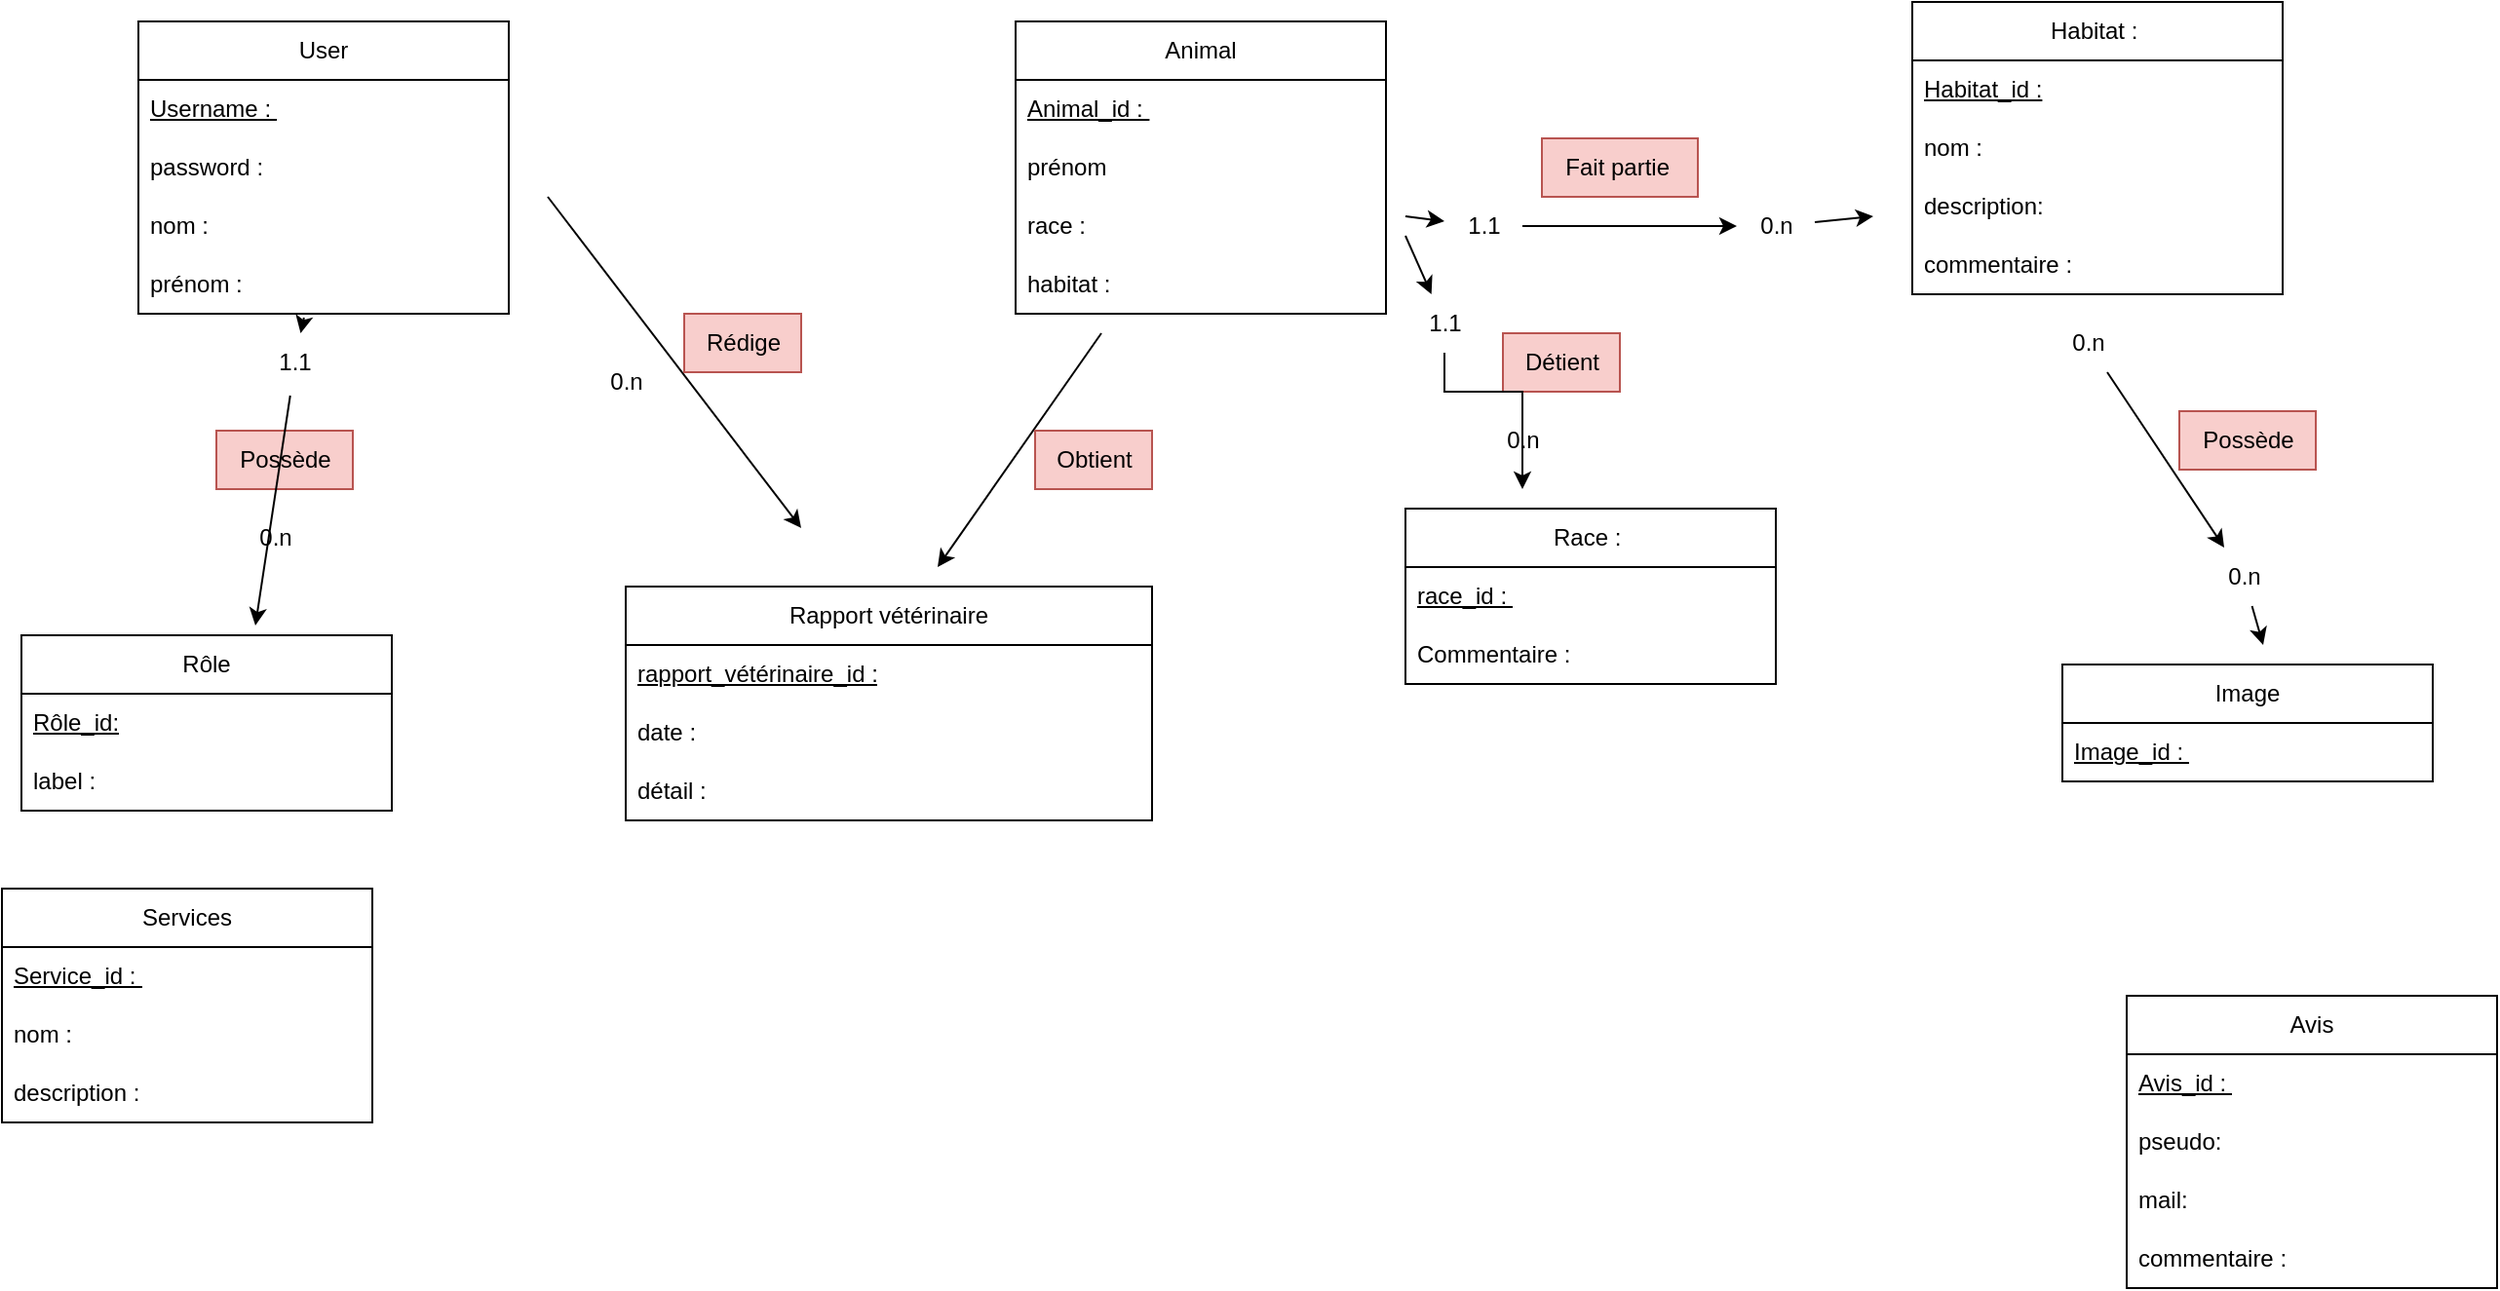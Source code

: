 <mxfile version="24.5.3" type="device">
  <diagram name="Page-1" id="K81ZPI2hyclE3AJ_CSLl">
    <mxGraphModel dx="2261" dy="788" grid="1" gridSize="10" guides="1" tooltips="1" connect="1" arrows="1" fold="1" page="1" pageScale="1" pageWidth="827" pageHeight="1169" math="0" shadow="0">
      <root>
        <mxCell id="0" />
        <mxCell id="1" parent="0" />
        <mxCell id="RNrrS0BNje6hdTuw2Czp-10" value="User" style="swimlane;fontStyle=0;childLayout=stackLayout;horizontal=1;startSize=30;horizontalStack=0;resizeParent=1;resizeParentMax=0;resizeLast=0;collapsible=1;marginBottom=0;whiteSpace=wrap;html=1;" parent="1" vertex="1">
          <mxGeometry x="-160" y="20" width="190" height="150" as="geometry" />
        </mxCell>
        <mxCell id="RNrrS0BNje6hdTuw2Czp-11" value="&lt;u&gt;Username :&amp;nbsp;&lt;/u&gt;" style="text;strokeColor=none;fillColor=none;align=left;verticalAlign=middle;spacingLeft=4;spacingRight=4;overflow=hidden;points=[[0,0.5],[1,0.5]];portConstraint=eastwest;rotatable=0;whiteSpace=wrap;html=1;" parent="RNrrS0BNje6hdTuw2Czp-10" vertex="1">
          <mxGeometry y="30" width="190" height="30" as="geometry" />
        </mxCell>
        <mxCell id="RNrrS0BNje6hdTuw2Czp-12" value="password :&amp;nbsp;" style="text;strokeColor=none;fillColor=none;align=left;verticalAlign=middle;spacingLeft=4;spacingRight=4;overflow=hidden;points=[[0,0.5],[1,0.5]];portConstraint=eastwest;rotatable=0;whiteSpace=wrap;html=1;" parent="RNrrS0BNje6hdTuw2Czp-10" vertex="1">
          <mxGeometry y="60" width="190" height="30" as="geometry" />
        </mxCell>
        <mxCell id="RNrrS0BNje6hdTuw2Czp-13" value="nom :&amp;nbsp;" style="text;strokeColor=none;fillColor=none;align=left;verticalAlign=middle;spacingLeft=4;spacingRight=4;overflow=hidden;points=[[0,0.5],[1,0.5]];portConstraint=eastwest;rotatable=0;whiteSpace=wrap;html=1;" parent="RNrrS0BNje6hdTuw2Czp-10" vertex="1">
          <mxGeometry y="90" width="190" height="30" as="geometry" />
        </mxCell>
        <mxCell id="RNrrS0BNje6hdTuw2Czp-15" value="prénom :&amp;nbsp;" style="text;strokeColor=none;fillColor=none;align=left;verticalAlign=middle;spacingLeft=4;spacingRight=4;overflow=hidden;points=[[0,0.5],[1,0.5]];portConstraint=eastwest;rotatable=0;whiteSpace=wrap;html=1;" parent="RNrrS0BNje6hdTuw2Czp-10" vertex="1">
          <mxGeometry y="120" width="190" height="30" as="geometry" />
        </mxCell>
        <mxCell id="RNrrS0BNje6hdTuw2Czp-17" value="Rôle" style="swimlane;fontStyle=0;childLayout=stackLayout;horizontal=1;startSize=30;horizontalStack=0;resizeParent=1;resizeParentMax=0;resizeLast=0;collapsible=1;marginBottom=0;whiteSpace=wrap;html=1;" parent="1" vertex="1">
          <mxGeometry x="-220" y="335" width="190" height="90" as="geometry" />
        </mxCell>
        <mxCell id="RNrrS0BNje6hdTuw2Czp-18" value="&lt;u&gt;Rôle_id:&lt;/u&gt;" style="text;strokeColor=none;fillColor=none;align=left;verticalAlign=middle;spacingLeft=4;spacingRight=4;overflow=hidden;points=[[0,0.5],[1,0.5]];portConstraint=eastwest;rotatable=0;whiteSpace=wrap;html=1;" parent="RNrrS0BNje6hdTuw2Czp-17" vertex="1">
          <mxGeometry y="30" width="190" height="30" as="geometry" />
        </mxCell>
        <mxCell id="RNrrS0BNje6hdTuw2Czp-19" value="label :" style="text;strokeColor=none;fillColor=none;align=left;verticalAlign=middle;spacingLeft=4;spacingRight=4;overflow=hidden;points=[[0,0.5],[1,0.5]];portConstraint=eastwest;rotatable=0;whiteSpace=wrap;html=1;" parent="RNrrS0BNje6hdTuw2Czp-17" vertex="1">
          <mxGeometry y="60" width="190" height="30" as="geometry" />
        </mxCell>
        <mxCell id="RNrrS0BNje6hdTuw2Czp-22" value="Habitat :&amp;nbsp;" style="swimlane;fontStyle=0;childLayout=stackLayout;horizontal=1;startSize=30;horizontalStack=0;resizeParent=1;resizeParentMax=0;resizeLast=0;collapsible=1;marginBottom=0;whiteSpace=wrap;html=1;" parent="1" vertex="1">
          <mxGeometry x="750" y="10" width="190" height="150" as="geometry" />
        </mxCell>
        <mxCell id="RNrrS0BNje6hdTuw2Czp-23" value="&lt;u&gt;Habitat_id :&lt;/u&gt;" style="text;strokeColor=none;fillColor=none;align=left;verticalAlign=middle;spacingLeft=4;spacingRight=4;overflow=hidden;points=[[0,0.5],[1,0.5]];portConstraint=eastwest;rotatable=0;whiteSpace=wrap;html=1;" parent="RNrrS0BNje6hdTuw2Czp-22" vertex="1">
          <mxGeometry y="30" width="190" height="30" as="geometry" />
        </mxCell>
        <mxCell id="RNrrS0BNje6hdTuw2Czp-24" value="nom :&amp;nbsp;" style="text;strokeColor=none;fillColor=none;align=left;verticalAlign=middle;spacingLeft=4;spacingRight=4;overflow=hidden;points=[[0,0.5],[1,0.5]];portConstraint=eastwest;rotatable=0;whiteSpace=wrap;html=1;" parent="RNrrS0BNje6hdTuw2Czp-22" vertex="1">
          <mxGeometry y="60" width="190" height="30" as="geometry" />
        </mxCell>
        <mxCell id="RNrrS0BNje6hdTuw2Czp-25" value="description:&amp;nbsp;" style="text;strokeColor=none;fillColor=none;align=left;verticalAlign=middle;spacingLeft=4;spacingRight=4;overflow=hidden;points=[[0,0.5],[1,0.5]];portConstraint=eastwest;rotatable=0;whiteSpace=wrap;html=1;" parent="RNrrS0BNje6hdTuw2Czp-22" vertex="1">
          <mxGeometry y="90" width="190" height="30" as="geometry" />
        </mxCell>
        <mxCell id="RNrrS0BNje6hdTuw2Czp-26" value="commentaire :&amp;nbsp;" style="text;strokeColor=none;fillColor=none;align=left;verticalAlign=middle;spacingLeft=4;spacingRight=4;overflow=hidden;points=[[0,0.5],[1,0.5]];portConstraint=eastwest;rotatable=0;whiteSpace=wrap;html=1;" parent="RNrrS0BNje6hdTuw2Czp-22" vertex="1">
          <mxGeometry y="120" width="190" height="30" as="geometry" />
        </mxCell>
        <mxCell id="RNrrS0BNje6hdTuw2Czp-27" value="Animal" style="swimlane;fontStyle=0;childLayout=stackLayout;horizontal=1;startSize=30;horizontalStack=0;resizeParent=1;resizeParentMax=0;resizeLast=0;collapsible=1;marginBottom=0;whiteSpace=wrap;html=1;" parent="1" vertex="1">
          <mxGeometry x="290" y="20" width="190" height="150" as="geometry" />
        </mxCell>
        <mxCell id="RNrrS0BNje6hdTuw2Czp-28" value="&lt;u&gt;Animal_id :&amp;nbsp;&lt;/u&gt;" style="text;strokeColor=none;fillColor=none;align=left;verticalAlign=middle;spacingLeft=4;spacingRight=4;overflow=hidden;points=[[0,0.5],[1,0.5]];portConstraint=eastwest;rotatable=0;whiteSpace=wrap;html=1;" parent="RNrrS0BNje6hdTuw2Czp-27" vertex="1">
          <mxGeometry y="30" width="190" height="30" as="geometry" />
        </mxCell>
        <mxCell id="RNrrS0BNje6hdTuw2Czp-29" value="prénom" style="text;strokeColor=none;fillColor=none;align=left;verticalAlign=middle;spacingLeft=4;spacingRight=4;overflow=hidden;points=[[0,0.5],[1,0.5]];portConstraint=eastwest;rotatable=0;whiteSpace=wrap;html=1;" parent="RNrrS0BNje6hdTuw2Czp-27" vertex="1">
          <mxGeometry y="60" width="190" height="30" as="geometry" />
        </mxCell>
        <mxCell id="RNrrS0BNje6hdTuw2Czp-30" value="race :&amp;nbsp;" style="text;strokeColor=none;fillColor=none;align=left;verticalAlign=middle;spacingLeft=4;spacingRight=4;overflow=hidden;points=[[0,0.5],[1,0.5]];portConstraint=eastwest;rotatable=0;whiteSpace=wrap;html=1;" parent="RNrrS0BNje6hdTuw2Czp-27" vertex="1">
          <mxGeometry y="90" width="190" height="30" as="geometry" />
        </mxCell>
        <mxCell id="RNrrS0BNje6hdTuw2Czp-31" value="habitat :&amp;nbsp;" style="text;strokeColor=none;fillColor=none;align=left;verticalAlign=middle;spacingLeft=4;spacingRight=4;overflow=hidden;points=[[0,0.5],[1,0.5]];portConstraint=eastwest;rotatable=0;whiteSpace=wrap;html=1;" parent="RNrrS0BNje6hdTuw2Czp-27" vertex="1">
          <mxGeometry y="120" width="190" height="30" as="geometry" />
        </mxCell>
        <mxCell id="RNrrS0BNje6hdTuw2Czp-41" value="Image" style="swimlane;fontStyle=0;childLayout=stackLayout;horizontal=1;startSize=30;horizontalStack=0;resizeParent=1;resizeParentMax=0;resizeLast=0;collapsible=1;marginBottom=0;whiteSpace=wrap;html=1;" parent="1" vertex="1">
          <mxGeometry x="827" y="350" width="190" height="60" as="geometry" />
        </mxCell>
        <mxCell id="RNrrS0BNje6hdTuw2Czp-42" value="&lt;u&gt;Image_id :&amp;nbsp;&lt;/u&gt;" style="text;strokeColor=none;fillColor=none;align=left;verticalAlign=middle;spacingLeft=4;spacingRight=4;overflow=hidden;points=[[0,0.5],[1,0.5]];portConstraint=eastwest;rotatable=0;whiteSpace=wrap;html=1;" parent="RNrrS0BNje6hdTuw2Czp-41" vertex="1">
          <mxGeometry y="30" width="190" height="30" as="geometry" />
        </mxCell>
        <mxCell id="RNrrS0BNje6hdTuw2Czp-44" value="Avis" style="swimlane;fontStyle=0;childLayout=stackLayout;horizontal=1;startSize=30;horizontalStack=0;resizeParent=1;resizeParentMax=0;resizeLast=0;collapsible=1;marginBottom=0;whiteSpace=wrap;html=1;" parent="1" vertex="1">
          <mxGeometry x="860" y="520" width="190" height="150" as="geometry" />
        </mxCell>
        <mxCell id="RNrrS0BNje6hdTuw2Czp-45" value="&lt;u&gt;Avis_id :&amp;nbsp;&lt;/u&gt;" style="text;strokeColor=none;fillColor=none;align=left;verticalAlign=middle;spacingLeft=4;spacingRight=4;overflow=hidden;points=[[0,0.5],[1,0.5]];portConstraint=eastwest;rotatable=0;whiteSpace=wrap;html=1;" parent="RNrrS0BNje6hdTuw2Czp-44" vertex="1">
          <mxGeometry y="30" width="190" height="30" as="geometry" />
        </mxCell>
        <mxCell id="RNrrS0BNje6hdTuw2Czp-46" value="pseudo:&amp;nbsp;" style="text;strokeColor=none;fillColor=none;align=left;verticalAlign=middle;spacingLeft=4;spacingRight=4;overflow=hidden;points=[[0,0.5],[1,0.5]];portConstraint=eastwest;rotatable=0;whiteSpace=wrap;html=1;" parent="RNrrS0BNje6hdTuw2Czp-44" vertex="1">
          <mxGeometry y="60" width="190" height="30" as="geometry" />
        </mxCell>
        <mxCell id="RNrrS0BNje6hdTuw2Czp-47" value="mail:" style="text;strokeColor=none;fillColor=none;align=left;verticalAlign=middle;spacingLeft=4;spacingRight=4;overflow=hidden;points=[[0,0.5],[1,0.5]];portConstraint=eastwest;rotatable=0;whiteSpace=wrap;html=1;" parent="RNrrS0BNje6hdTuw2Czp-44" vertex="1">
          <mxGeometry y="90" width="190" height="30" as="geometry" />
        </mxCell>
        <mxCell id="RNrrS0BNje6hdTuw2Czp-48" value="commentaire :&amp;nbsp;" style="text;strokeColor=none;fillColor=none;align=left;verticalAlign=middle;spacingLeft=4;spacingRight=4;overflow=hidden;points=[[0,0.5],[1,0.5]];portConstraint=eastwest;rotatable=0;whiteSpace=wrap;html=1;" parent="RNrrS0BNje6hdTuw2Czp-44" vertex="1">
          <mxGeometry y="120" width="190" height="30" as="geometry" />
        </mxCell>
        <mxCell id="RNrrS0BNje6hdTuw2Czp-53" value="Services" style="swimlane;fontStyle=0;childLayout=stackLayout;horizontal=1;startSize=30;horizontalStack=0;resizeParent=1;resizeParentMax=0;resizeLast=0;collapsible=1;marginBottom=0;whiteSpace=wrap;html=1;" parent="1" vertex="1">
          <mxGeometry x="-230" y="465" width="190" height="120" as="geometry" />
        </mxCell>
        <mxCell id="RNrrS0BNje6hdTuw2Czp-54" value="&lt;u&gt;Service_id :&amp;nbsp;&lt;/u&gt;" style="text;strokeColor=none;fillColor=none;align=left;verticalAlign=middle;spacingLeft=4;spacingRight=4;overflow=hidden;points=[[0,0.5],[1,0.5]];portConstraint=eastwest;rotatable=0;whiteSpace=wrap;html=1;" parent="RNrrS0BNje6hdTuw2Czp-53" vertex="1">
          <mxGeometry y="30" width="190" height="30" as="geometry" />
        </mxCell>
        <mxCell id="RNrrS0BNje6hdTuw2Czp-55" value="nom :&amp;nbsp;" style="text;strokeColor=none;fillColor=none;align=left;verticalAlign=middle;spacingLeft=4;spacingRight=4;overflow=hidden;points=[[0,0.5],[1,0.5]];portConstraint=eastwest;rotatable=0;whiteSpace=wrap;html=1;" parent="RNrrS0BNje6hdTuw2Czp-53" vertex="1">
          <mxGeometry y="60" width="190" height="30" as="geometry" />
        </mxCell>
        <mxCell id="RNrrS0BNje6hdTuw2Czp-56" value="description :&amp;nbsp;" style="text;strokeColor=none;fillColor=none;align=left;verticalAlign=middle;spacingLeft=4;spacingRight=4;overflow=hidden;points=[[0,0.5],[1,0.5]];portConstraint=eastwest;rotatable=0;whiteSpace=wrap;html=1;" parent="RNrrS0BNje6hdTuw2Czp-53" vertex="1">
          <mxGeometry y="90" width="190" height="30" as="geometry" />
        </mxCell>
        <mxCell id="RNrrS0BNje6hdTuw2Czp-58" value="Rapport vétérinaire" style="swimlane;fontStyle=0;childLayout=stackLayout;horizontal=1;startSize=30;horizontalStack=0;resizeParent=1;resizeParentMax=0;resizeLast=0;collapsible=1;marginBottom=0;whiteSpace=wrap;html=1;" parent="1" vertex="1">
          <mxGeometry x="90" y="310" width="270" height="120" as="geometry" />
        </mxCell>
        <mxCell id="RNrrS0BNje6hdTuw2Czp-59" value="&lt;u&gt;rapport_vétérinaire_id :&lt;/u&gt;" style="text;strokeColor=none;fillColor=none;align=left;verticalAlign=middle;spacingLeft=4;spacingRight=4;overflow=hidden;points=[[0,0.5],[1,0.5]];portConstraint=eastwest;rotatable=0;whiteSpace=wrap;html=1;" parent="RNrrS0BNje6hdTuw2Czp-58" vertex="1">
          <mxGeometry y="30" width="270" height="30" as="geometry" />
        </mxCell>
        <mxCell id="RNrrS0BNje6hdTuw2Czp-60" value="date :&amp;nbsp;" style="text;strokeColor=none;fillColor=none;align=left;verticalAlign=middle;spacingLeft=4;spacingRight=4;overflow=hidden;points=[[0,0.5],[1,0.5]];portConstraint=eastwest;rotatable=0;whiteSpace=wrap;html=1;" parent="RNrrS0BNje6hdTuw2Czp-58" vertex="1">
          <mxGeometry y="60" width="270" height="30" as="geometry" />
        </mxCell>
        <mxCell id="RNrrS0BNje6hdTuw2Czp-61" value="détail :&amp;nbsp;" style="text;strokeColor=none;fillColor=none;align=left;verticalAlign=middle;spacingLeft=4;spacingRight=4;overflow=hidden;points=[[0,0.5],[1,0.5]];portConstraint=eastwest;rotatable=0;whiteSpace=wrap;html=1;" parent="RNrrS0BNje6hdTuw2Czp-58" vertex="1">
          <mxGeometry y="90" width="270" height="30" as="geometry" />
        </mxCell>
        <mxCell id="RNrrS0BNje6hdTuw2Czp-64" value="Race :&amp;nbsp;" style="swimlane;fontStyle=0;childLayout=stackLayout;horizontal=1;startSize=30;horizontalStack=0;resizeParent=1;resizeParentMax=0;resizeLast=0;collapsible=1;marginBottom=0;whiteSpace=wrap;html=1;" parent="1" vertex="1">
          <mxGeometry x="490" y="270" width="190" height="90" as="geometry" />
        </mxCell>
        <mxCell id="RNrrS0BNje6hdTuw2Czp-65" value="&lt;u&gt;race_id :&amp;nbsp;&lt;/u&gt;" style="text;strokeColor=none;fillColor=none;align=left;verticalAlign=middle;spacingLeft=4;spacingRight=4;overflow=hidden;points=[[0,0.5],[1,0.5]];portConstraint=eastwest;rotatable=0;whiteSpace=wrap;html=1;" parent="RNrrS0BNje6hdTuw2Czp-64" vertex="1">
          <mxGeometry y="30" width="190" height="30" as="geometry" />
        </mxCell>
        <mxCell id="RNrrS0BNje6hdTuw2Czp-66" value="Commentaire :&amp;nbsp;" style="text;strokeColor=none;fillColor=none;align=left;verticalAlign=middle;spacingLeft=4;spacingRight=4;overflow=hidden;points=[[0,0.5],[1,0.5]];portConstraint=eastwest;rotatable=0;whiteSpace=wrap;html=1;" parent="RNrrS0BNje6hdTuw2Czp-64" vertex="1">
          <mxGeometry y="60" width="190" height="30" as="geometry" />
        </mxCell>
        <mxCell id="RNrrS0BNje6hdTuw2Czp-68" value="" style="endArrow=none;html=1;rounded=0;" parent="1" edge="1">
          <mxGeometry width="50" height="50" relative="1" as="geometry">
            <mxPoint x="460" y="310" as="sourcePoint" />
            <mxPoint x="460" y="310" as="targetPoint" />
          </mxGeometry>
        </mxCell>
        <mxCell id="RNrrS0BNje6hdTuw2Czp-69" value="Possède" style="text;html=1;align=center;verticalAlign=middle;resizable=0;points=[];autosize=1;strokeColor=#b85450;fillColor=#f8cecc;" parent="1" vertex="1">
          <mxGeometry x="-120" y="230" width="70" height="30" as="geometry" />
        </mxCell>
        <mxCell id="RNrrS0BNje6hdTuw2Czp-71" value="Possède" style="text;html=1;align=center;verticalAlign=middle;resizable=0;points=[];autosize=1;strokeColor=#b85450;fillColor=#f8cecc;" parent="1" vertex="1">
          <mxGeometry x="887" y="220" width="70" height="30" as="geometry" />
        </mxCell>
        <mxCell id="RNrrS0BNje6hdTuw2Czp-77" value="" style="endArrow=classic;html=1;rounded=0;" parent="1" edge="1" source="4CbuFBxfEgFK1I--3pZE-8">
          <mxGeometry width="50" height="50" relative="1" as="geometry">
            <mxPoint x="490" y="120" as="sourcePoint" />
            <mxPoint x="730" y="120" as="targetPoint" />
          </mxGeometry>
        </mxCell>
        <mxCell id="RNrrS0BNje6hdTuw2Czp-78" value="Détient" style="text;html=1;align=center;verticalAlign=middle;resizable=0;points=[];autosize=1;strokeColor=#b85450;fillColor=#f8cecc;" parent="1" vertex="1">
          <mxGeometry x="540" y="180" width="60" height="30" as="geometry" />
        </mxCell>
        <mxCell id="RNrrS0BNje6hdTuw2Czp-79" value="Fait partie&amp;nbsp;" style="text;html=1;align=center;verticalAlign=middle;resizable=0;points=[];autosize=1;strokeColor=#b85450;fillColor=#f8cecc;" parent="1" vertex="1">
          <mxGeometry x="560" y="80" width="80" height="30" as="geometry" />
        </mxCell>
        <mxCell id="RNrrS0BNje6hdTuw2Czp-80" value="" style="endArrow=classic;html=1;rounded=0;" parent="1" edge="1">
          <mxGeometry width="50" height="50" relative="1" as="geometry">
            <mxPoint x="334" y="180" as="sourcePoint" />
            <mxPoint x="250" y="300" as="targetPoint" />
            <Array as="points" />
          </mxGeometry>
        </mxCell>
        <mxCell id="RNrrS0BNje6hdTuw2Czp-81" value="" style="endArrow=classic;html=1;rounded=0;" parent="1" edge="1">
          <mxGeometry width="50" height="50" relative="1" as="geometry">
            <mxPoint x="50" y="110" as="sourcePoint" />
            <mxPoint x="180" y="280" as="targetPoint" />
            <Array as="points" />
          </mxGeometry>
        </mxCell>
        <mxCell id="RNrrS0BNje6hdTuw2Czp-82" value="Rédige" style="text;html=1;align=center;verticalAlign=middle;resizable=0;points=[];autosize=1;strokeColor=#b85450;fillColor=#f8cecc;" parent="1" vertex="1">
          <mxGeometry x="120" y="170" width="60" height="30" as="geometry" />
        </mxCell>
        <mxCell id="RNrrS0BNje6hdTuw2Czp-83" value="Obtient" style="text;html=1;align=center;verticalAlign=middle;resizable=0;points=[];autosize=1;strokeColor=#b85450;fillColor=#f8cecc;" parent="1" vertex="1">
          <mxGeometry x="300" y="230" width="60" height="30" as="geometry" />
        </mxCell>
        <mxCell id="4CbuFBxfEgFK1I--3pZE-5" value="0.n" style="text;html=1;align=center;verticalAlign=middle;resizable=0;points=[];autosize=1;strokeColor=none;fillColor=none;" vertex="1" parent="1">
          <mxGeometry x="70" y="190" width="40" height="30" as="geometry" />
        </mxCell>
        <mxCell id="4CbuFBxfEgFK1I--3pZE-7" value="" style="endArrow=classic;html=1;rounded=0;" edge="1" parent="1" target="4CbuFBxfEgFK1I--3pZE-6">
          <mxGeometry width="50" height="50" relative="1" as="geometry">
            <mxPoint x="490" y="120" as="sourcePoint" />
            <mxPoint x="730" y="120" as="targetPoint" />
          </mxGeometry>
        </mxCell>
        <mxCell id="4CbuFBxfEgFK1I--3pZE-6" value="1.1" style="text;html=1;align=center;verticalAlign=middle;resizable=0;points=[];autosize=1;strokeColor=none;fillColor=none;" vertex="1" parent="1">
          <mxGeometry x="510" y="110" width="40" height="30" as="geometry" />
        </mxCell>
        <mxCell id="4CbuFBxfEgFK1I--3pZE-9" value="" style="endArrow=classic;html=1;rounded=0;" edge="1" parent="1" source="4CbuFBxfEgFK1I--3pZE-6" target="4CbuFBxfEgFK1I--3pZE-8">
          <mxGeometry width="50" height="50" relative="1" as="geometry">
            <mxPoint x="550" y="125" as="sourcePoint" />
            <mxPoint x="730" y="120" as="targetPoint" />
          </mxGeometry>
        </mxCell>
        <mxCell id="4CbuFBxfEgFK1I--3pZE-8" value="0.n" style="text;html=1;align=center;verticalAlign=middle;resizable=0;points=[];autosize=1;strokeColor=none;fillColor=none;" vertex="1" parent="1">
          <mxGeometry x="660" y="110" width="40" height="30" as="geometry" />
        </mxCell>
        <mxCell id="4CbuFBxfEgFK1I--3pZE-11" value="" style="endArrow=classic;html=1;rounded=0;" edge="1" parent="1" target="4CbuFBxfEgFK1I--3pZE-10">
          <mxGeometry width="50" height="50" relative="1" as="geometry">
            <mxPoint x="490" y="130" as="sourcePoint" />
            <mxPoint x="570" y="250" as="targetPoint" />
            <Array as="points" />
          </mxGeometry>
        </mxCell>
        <mxCell id="4CbuFBxfEgFK1I--3pZE-14" value="" style="edgeStyle=orthogonalEdgeStyle;rounded=0;orthogonalLoop=1;jettySize=auto;html=1;" edge="1" parent="1" source="4CbuFBxfEgFK1I--3pZE-10">
          <mxGeometry relative="1" as="geometry">
            <mxPoint x="550" y="260" as="targetPoint" />
            <Array as="points">
              <mxPoint x="510" y="210" />
              <mxPoint x="550" y="210" />
            </Array>
          </mxGeometry>
        </mxCell>
        <mxCell id="4CbuFBxfEgFK1I--3pZE-10" value="1.1" style="text;html=1;align=center;verticalAlign=middle;resizable=0;points=[];autosize=1;strokeColor=none;fillColor=none;" vertex="1" parent="1">
          <mxGeometry x="490" y="160" width="40" height="30" as="geometry" />
        </mxCell>
        <mxCell id="4CbuFBxfEgFK1I--3pZE-12" value="0.n" style="text;html=1;align=center;verticalAlign=middle;resizable=0;points=[];autosize=1;strokeColor=none;fillColor=none;" vertex="1" parent="1">
          <mxGeometry x="530" y="220" width="40" height="30" as="geometry" />
        </mxCell>
        <mxCell id="4CbuFBxfEgFK1I--3pZE-16" value="" style="endArrow=classic;html=1;rounded=0;" edge="1" parent="1" target="4CbuFBxfEgFK1I--3pZE-15">
          <mxGeometry width="50" height="50" relative="1" as="geometry">
            <mxPoint x="844.5" y="170" as="sourcePoint" />
            <mxPoint x="900" y="320" as="targetPoint" />
            <Array as="points" />
          </mxGeometry>
        </mxCell>
        <mxCell id="4CbuFBxfEgFK1I--3pZE-15" value="0.n" style="text;html=1;align=center;verticalAlign=middle;resizable=0;points=[];autosize=1;strokeColor=none;fillColor=none;" vertex="1" parent="1">
          <mxGeometry x="820" y="170" width="40" height="30" as="geometry" />
        </mxCell>
        <mxCell id="4CbuFBxfEgFK1I--3pZE-18" value="" style="endArrow=classic;html=1;rounded=0;" edge="1" parent="1" source="4CbuFBxfEgFK1I--3pZE-17">
          <mxGeometry width="50" height="50" relative="1" as="geometry">
            <mxPoint x="842" y="200" as="sourcePoint" />
            <mxPoint x="930" y="340" as="targetPoint" />
            <Array as="points" />
          </mxGeometry>
        </mxCell>
        <mxCell id="4CbuFBxfEgFK1I--3pZE-19" value="" style="endArrow=classic;html=1;rounded=0;" edge="1" parent="1" source="4CbuFBxfEgFK1I--3pZE-15" target="4CbuFBxfEgFK1I--3pZE-17">
          <mxGeometry width="50" height="50" relative="1" as="geometry">
            <mxPoint x="849" y="200" as="sourcePoint" />
            <mxPoint x="930" y="340" as="targetPoint" />
            <Array as="points" />
          </mxGeometry>
        </mxCell>
        <mxCell id="4CbuFBxfEgFK1I--3pZE-17" value="0.n" style="text;html=1;align=center;verticalAlign=middle;resizable=0;points=[];autosize=1;strokeColor=none;fillColor=none;" vertex="1" parent="1">
          <mxGeometry x="900" y="290" width="40" height="30" as="geometry" />
        </mxCell>
        <mxCell id="4CbuFBxfEgFK1I--3pZE-22" value="" style="endArrow=classic;html=1;rounded=0;exitX=0.447;exitY=1.067;exitDx=0;exitDy=0;exitPerimeter=0;" edge="1" parent="1" source="4CbuFBxfEgFK1I--3pZE-3">
          <mxGeometry width="50" height="50" relative="1" as="geometry">
            <mxPoint x="-75" y="172" as="sourcePoint" />
            <mxPoint x="-100" y="330" as="targetPoint" />
            <Array as="points" />
          </mxGeometry>
        </mxCell>
        <mxCell id="4CbuFBxfEgFK1I--3pZE-24" value="" style="endArrow=classic;html=1;rounded=0;exitX=0.447;exitY=1.067;exitDx=0;exitDy=0;exitPerimeter=0;" edge="1" parent="1" source="RNrrS0BNje6hdTuw2Czp-15" target="4CbuFBxfEgFK1I--3pZE-3">
          <mxGeometry width="50" height="50" relative="1" as="geometry">
            <mxPoint x="-75" y="172" as="sourcePoint" />
            <mxPoint x="-100" y="330" as="targetPoint" />
            <Array as="points" />
          </mxGeometry>
        </mxCell>
        <mxCell id="4CbuFBxfEgFK1I--3pZE-3" value="1.1" style="text;html=1;align=center;verticalAlign=middle;resizable=0;points=[];autosize=1;strokeColor=none;fillColor=none;" vertex="1" parent="1">
          <mxGeometry x="-100" y="180" width="40" height="30" as="geometry" />
        </mxCell>
        <mxCell id="4CbuFBxfEgFK1I--3pZE-25" value="0.n" style="text;html=1;align=center;verticalAlign=middle;resizable=0;points=[];autosize=1;strokeColor=none;fillColor=none;" vertex="1" parent="1">
          <mxGeometry x="-110" y="270" width="40" height="30" as="geometry" />
        </mxCell>
      </root>
    </mxGraphModel>
  </diagram>
</mxfile>
